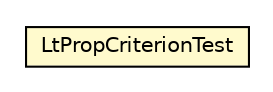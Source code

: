 #!/usr/local/bin/dot
#
# Class diagram 
# Generated by UMLGraph version R5_6_6-8-g8d7759 (http://www.umlgraph.org/)
#

digraph G {
	edge [fontname="Helvetica",fontsize=10,labelfontname="Helvetica",labelfontsize=10];
	node [fontname="Helvetica",fontsize=10,shape=plaintext];
	nodesep=0.25;
	ranksep=0.5;
	// org.dayatang.domain.internal.LtPropCriterionTest
	c31568 [label=<<table title="org.dayatang.domain.internal.LtPropCriterionTest" border="0" cellborder="1" cellspacing="0" cellpadding="2" port="p" bgcolor="lemonChiffon" href="./LtPropCriterionTest.html">
		<tr><td><table border="0" cellspacing="0" cellpadding="1">
<tr><td align="center" balign="center"> LtPropCriterionTest </td></tr>
		</table></td></tr>
		</table>>, URL="./LtPropCriterionTest.html", fontname="Helvetica", fontcolor="black", fontsize=10.0];
}


